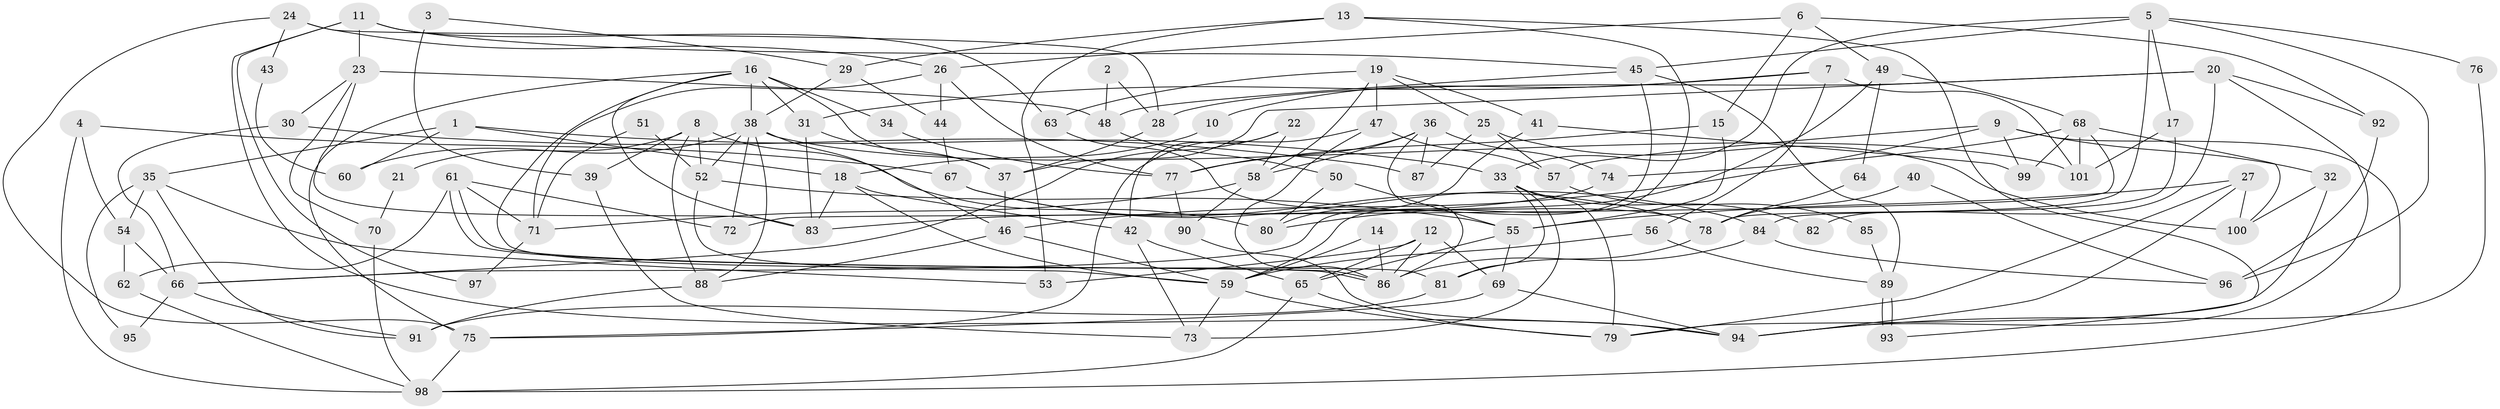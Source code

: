 // Generated by graph-tools (version 1.1) at 2025/26/03/09/25 03:26:11]
// undirected, 101 vertices, 202 edges
graph export_dot {
graph [start="1"]
  node [color=gray90,style=filled];
  1;
  2;
  3;
  4;
  5;
  6;
  7;
  8;
  9;
  10;
  11;
  12;
  13;
  14;
  15;
  16;
  17;
  18;
  19;
  20;
  21;
  22;
  23;
  24;
  25;
  26;
  27;
  28;
  29;
  30;
  31;
  32;
  33;
  34;
  35;
  36;
  37;
  38;
  39;
  40;
  41;
  42;
  43;
  44;
  45;
  46;
  47;
  48;
  49;
  50;
  51;
  52;
  53;
  54;
  55;
  56;
  57;
  58;
  59;
  60;
  61;
  62;
  63;
  64;
  65;
  66;
  67;
  68;
  69;
  70;
  71;
  72;
  73;
  74;
  75;
  76;
  77;
  78;
  79;
  80;
  81;
  82;
  83;
  84;
  85;
  86;
  87;
  88;
  89;
  90;
  91;
  92;
  93;
  94;
  95;
  96;
  97;
  98;
  99;
  100;
  101;
  1 -- 35;
  1 -- 33;
  1 -- 18;
  1 -- 60;
  2 -- 28;
  2 -- 48;
  3 -- 39;
  3 -- 29;
  4 -- 98;
  4 -- 54;
  4 -- 67;
  5 -- 33;
  5 -- 45;
  5 -- 17;
  5 -- 76;
  5 -- 78;
  5 -- 96;
  6 -- 15;
  6 -- 26;
  6 -- 49;
  6 -- 92;
  7 -- 31;
  7 -- 101;
  7 -- 10;
  7 -- 56;
  8 -- 52;
  8 -- 88;
  8 -- 21;
  8 -- 39;
  8 -- 80;
  9 -- 99;
  9 -- 46;
  9 -- 32;
  9 -- 57;
  9 -- 98;
  10 -- 18;
  11 -- 63;
  11 -- 94;
  11 -- 23;
  11 -- 45;
  11 -- 97;
  12 -- 86;
  12 -- 65;
  12 -- 53;
  12 -- 69;
  13 -- 59;
  13 -- 29;
  13 -- 53;
  13 -- 93;
  14 -- 59;
  14 -- 86;
  15 -- 77;
  15 -- 55;
  16 -- 38;
  16 -- 37;
  16 -- 31;
  16 -- 34;
  16 -- 75;
  16 -- 81;
  16 -- 83;
  17 -- 84;
  17 -- 101;
  18 -- 83;
  18 -- 42;
  18 -- 59;
  19 -- 25;
  19 -- 47;
  19 -- 41;
  19 -- 58;
  19 -- 63;
  20 -- 28;
  20 -- 94;
  20 -- 37;
  20 -- 82;
  20 -- 92;
  21 -- 70;
  22 -- 42;
  22 -- 58;
  22 -- 66;
  23 -- 83;
  23 -- 30;
  23 -- 48;
  23 -- 70;
  24 -- 75;
  24 -- 26;
  24 -- 28;
  24 -- 43;
  25 -- 57;
  25 -- 87;
  25 -- 100;
  26 -- 71;
  26 -- 77;
  26 -- 44;
  27 -- 79;
  27 -- 55;
  27 -- 94;
  27 -- 100;
  28 -- 37;
  29 -- 44;
  29 -- 38;
  30 -- 66;
  30 -- 87;
  31 -- 37;
  31 -- 83;
  32 -- 100;
  32 -- 79;
  33 -- 79;
  33 -- 81;
  33 -- 73;
  33 -- 82;
  34 -- 77;
  35 -- 53;
  35 -- 91;
  35 -- 54;
  35 -- 95;
  36 -- 74;
  36 -- 86;
  36 -- 58;
  36 -- 77;
  36 -- 87;
  37 -- 46;
  38 -- 52;
  38 -- 101;
  38 -- 46;
  38 -- 60;
  38 -- 72;
  38 -- 88;
  39 -- 73;
  40 -- 78;
  40 -- 96;
  41 -- 80;
  41 -- 99;
  42 -- 65;
  42 -- 73;
  43 -- 60;
  44 -- 67;
  45 -- 89;
  45 -- 48;
  45 -- 66;
  46 -- 59;
  46 -- 88;
  47 -- 75;
  47 -- 86;
  47 -- 57;
  48 -- 50;
  49 -- 68;
  49 -- 64;
  49 -- 80;
  50 -- 80;
  50 -- 55;
  51 -- 52;
  51 -- 71;
  52 -- 59;
  52 -- 55;
  54 -- 66;
  54 -- 62;
  55 -- 65;
  55 -- 69;
  56 -- 59;
  56 -- 89;
  57 -- 85;
  58 -- 71;
  58 -- 90;
  59 -- 73;
  59 -- 79;
  61 -- 62;
  61 -- 86;
  61 -- 86;
  61 -- 71;
  61 -- 72;
  62 -- 98;
  63 -- 78;
  64 -- 78;
  65 -- 98;
  65 -- 79;
  66 -- 91;
  66 -- 95;
  67 -- 78;
  67 -- 84;
  68 -- 100;
  68 -- 72;
  68 -- 74;
  68 -- 99;
  68 -- 101;
  69 -- 75;
  69 -- 94;
  70 -- 98;
  71 -- 97;
  74 -- 83;
  75 -- 98;
  76 -- 94;
  77 -- 90;
  78 -- 81;
  81 -- 91;
  84 -- 96;
  84 -- 86;
  85 -- 89;
  88 -- 91;
  89 -- 93;
  89 -- 93;
  90 -- 94;
  92 -- 96;
}
